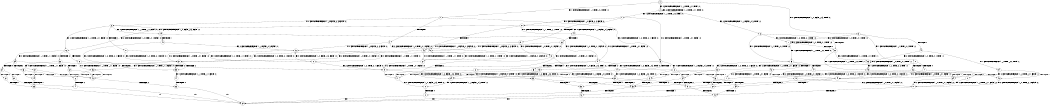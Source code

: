 digraph BCG {
size = "7, 10.5";
center = TRUE;
node [shape = circle];
0 [peripheries = 2];
0 -> 1 [label = "EX !1 !ATOMIC_EXCH_BRANCH (1, +1, TRUE, +0, 2, TRUE) !:0:"];
0 -> 2 [label = "EX !2 !ATOMIC_EXCH_BRANCH (1, +0, TRUE, +0, 1, TRUE) !:0:"];
0 -> 3 [label = "EX !0 !ATOMIC_EXCH_BRANCH (1, +0, FALSE, +0, 3, TRUE) !:0:"];
1 -> 4 [label = "TERMINATE !1"];
1 -> 5 [label = "EX !2 !ATOMIC_EXCH_BRANCH (1, +0, TRUE, +0, 1, FALSE) !:0:"];
1 -> 6 [label = "EX !0 !ATOMIC_EXCH_BRANCH (1, +0, FALSE, +0, 3, FALSE) !:0:"];
2 -> 7 [label = "EX !1 !ATOMIC_EXCH_BRANCH (1, +1, TRUE, +0, 2, TRUE) !:0:"];
2 -> 8 [label = "EX !0 !ATOMIC_EXCH_BRANCH (1, +0, FALSE, +0, 3, TRUE) !:0:"];
2 -> 2 [label = "EX !2 !ATOMIC_EXCH_BRANCH (1, +0, TRUE, +0, 1, TRUE) !:0:"];
3 -> 9 [label = "TERMINATE !0"];
3 -> 10 [label = "EX !1 !ATOMIC_EXCH_BRANCH (1, +1, TRUE, +0, 2, TRUE) !:0:"];
3 -> 11 [label = "EX !2 !ATOMIC_EXCH_BRANCH (1, +0, TRUE, +0, 1, TRUE) !:0:"];
4 -> 12 [label = "EX !2 !ATOMIC_EXCH_BRANCH (1, +0, TRUE, +0, 1, FALSE) !:0:"];
4 -> 13 [label = "EX !0 !ATOMIC_EXCH_BRANCH (1, +0, FALSE, +0, 3, FALSE) !:0:"];
5 -> 14 [label = "TERMINATE !1"];
5 -> 15 [label = "TERMINATE !2"];
5 -> 16 [label = "EX !0 !ATOMIC_EXCH_BRANCH (1, +0, FALSE, +0, 3, TRUE) !:0:"];
6 -> 17 [label = "TERMINATE !1"];
6 -> 18 [label = "EX !2 !ATOMIC_EXCH_BRANCH (1, +0, TRUE, +0, 1, FALSE) !:0:"];
6 -> 19 [label = "EX !0 !ATOMIC_EXCH_BRANCH (1, +1, TRUE, +1, 1, TRUE) !:0:"];
7 -> 20 [label = "TERMINATE !1"];
7 -> 21 [label = "EX !0 !ATOMIC_EXCH_BRANCH (1, +0, FALSE, +0, 3, FALSE) !:0:"];
7 -> 5 [label = "EX !2 !ATOMIC_EXCH_BRANCH (1, +0, TRUE, +0, 1, FALSE) !:0:"];
8 -> 22 [label = "TERMINATE !0"];
8 -> 23 [label = "EX !1 !ATOMIC_EXCH_BRANCH (1, +1, TRUE, +0, 2, TRUE) !:0:"];
8 -> 11 [label = "EX !2 !ATOMIC_EXCH_BRANCH (1, +0, TRUE, +0, 1, TRUE) !:0:"];
9 -> 24 [label = "EX !1 !ATOMIC_EXCH_BRANCH (1, +1, TRUE, +0, 2, TRUE) !:1:"];
9 -> 25 [label = "EX !2 !ATOMIC_EXCH_BRANCH (1, +0, TRUE, +0, 1, TRUE) !:1:"];
10 -> 26 [label = "TERMINATE !1"];
10 -> 27 [label = "TERMINATE !0"];
10 -> 28 [label = "EX !2 !ATOMIC_EXCH_BRANCH (1, +0, TRUE, +0, 1, FALSE) !:0:"];
11 -> 22 [label = "TERMINATE !0"];
11 -> 23 [label = "EX !1 !ATOMIC_EXCH_BRANCH (1, +1, TRUE, +0, 2, TRUE) !:0:"];
11 -> 11 [label = "EX !2 !ATOMIC_EXCH_BRANCH (1, +0, TRUE, +0, 1, TRUE) !:0:"];
12 -> 29 [label = "TERMINATE !2"];
12 -> 30 [label = "EX !0 !ATOMIC_EXCH_BRANCH (1, +0, FALSE, +0, 3, TRUE) !:0:"];
13 -> 31 [label = "EX !2 !ATOMIC_EXCH_BRANCH (1, +0, TRUE, +0, 1, FALSE) !:0:"];
13 -> 32 [label = "EX !0 !ATOMIC_EXCH_BRANCH (1, +1, TRUE, +1, 1, TRUE) !:0:"];
14 -> 29 [label = "TERMINATE !2"];
14 -> 30 [label = "EX !0 !ATOMIC_EXCH_BRANCH (1, +0, FALSE, +0, 3, TRUE) !:0:"];
15 -> 29 [label = "TERMINATE !1"];
15 -> 33 [label = "EX !0 !ATOMIC_EXCH_BRANCH (1, +0, FALSE, +0, 3, TRUE) !:0:"];
16 -> 34 [label = "TERMINATE !1"];
16 -> 35 [label = "TERMINATE !2"];
16 -> 36 [label = "TERMINATE !0"];
17 -> 31 [label = "EX !2 !ATOMIC_EXCH_BRANCH (1, +0, TRUE, +0, 1, FALSE) !:0:"];
17 -> 32 [label = "EX !0 !ATOMIC_EXCH_BRANCH (1, +1, TRUE, +1, 1, TRUE) !:0:"];
18 -> 37 [label = "TERMINATE !1"];
18 -> 38 [label = "TERMINATE !2"];
18 -> 39 [label = "EX !0 !ATOMIC_EXCH_BRANCH (1, +1, TRUE, +1, 1, FALSE) !:0:"];
19 -> 40 [label = "TERMINATE !1"];
19 -> 41 [label = "EX !2 !ATOMIC_EXCH_BRANCH (1, +0, TRUE, +0, 1, FALSE) !:0:"];
19 -> 6 [label = "EX !0 !ATOMIC_EXCH_BRANCH (1, +0, FALSE, +0, 3, FALSE) !:0:"];
20 -> 42 [label = "EX !0 !ATOMIC_EXCH_BRANCH (1, +0, FALSE, +0, 3, FALSE) !:0:"];
20 -> 12 [label = "EX !2 !ATOMIC_EXCH_BRANCH (1, +0, TRUE, +0, 1, FALSE) !:0:"];
21 -> 43 [label = "TERMINATE !1"];
21 -> 18 [label = "EX !2 !ATOMIC_EXCH_BRANCH (1, +0, TRUE, +0, 1, FALSE) !:0:"];
21 -> 44 [label = "EX !0 !ATOMIC_EXCH_BRANCH (1, +1, TRUE, +1, 1, TRUE) !:0:"];
22 -> 45 [label = "EX !1 !ATOMIC_EXCH_BRANCH (1, +1, TRUE, +0, 2, TRUE) !:1:"];
22 -> 25 [label = "EX !2 !ATOMIC_EXCH_BRANCH (1, +0, TRUE, +0, 1, TRUE) !:1:"];
23 -> 46 [label = "TERMINATE !1"];
23 -> 47 [label = "TERMINATE !0"];
23 -> 28 [label = "EX !2 !ATOMIC_EXCH_BRANCH (1, +0, TRUE, +0, 1, FALSE) !:0:"];
24 -> 48 [label = "TERMINATE !1"];
24 -> 49 [label = "EX !2 !ATOMIC_EXCH_BRANCH (1, +0, TRUE, +0, 1, FALSE) !:1:"];
25 -> 45 [label = "EX !1 !ATOMIC_EXCH_BRANCH (1, +1, TRUE, +0, 2, TRUE) !:1:"];
25 -> 25 [label = "EX !2 !ATOMIC_EXCH_BRANCH (1, +0, TRUE, +0, 1, TRUE) !:1:"];
26 -> 50 [label = "TERMINATE !0"];
26 -> 51 [label = "EX !2 !ATOMIC_EXCH_BRANCH (1, +0, TRUE, +0, 1, FALSE) !:0:"];
27 -> 48 [label = "TERMINATE !1"];
27 -> 49 [label = "EX !2 !ATOMIC_EXCH_BRANCH (1, +0, TRUE, +0, 1, FALSE) !:1:"];
28 -> 34 [label = "TERMINATE !1"];
28 -> 35 [label = "TERMINATE !2"];
28 -> 36 [label = "TERMINATE !0"];
29 -> 52 [label = "EX !0 !ATOMIC_EXCH_BRANCH (1, +0, FALSE, +0, 3, TRUE) !:0:"];
30 -> 53 [label = "TERMINATE !2"];
30 -> 54 [label = "TERMINATE !0"];
31 -> 55 [label = "TERMINATE !2"];
31 -> 56 [label = "EX !0 !ATOMIC_EXCH_BRANCH (1, +1, TRUE, +1, 1, FALSE) !:0:"];
32 -> 57 [label = "EX !2 !ATOMIC_EXCH_BRANCH (1, +0, TRUE, +0, 1, FALSE) !:0:"];
32 -> 13 [label = "EX !0 !ATOMIC_EXCH_BRANCH (1, +0, FALSE, +0, 3, FALSE) !:0:"];
33 -> 53 [label = "TERMINATE !1"];
33 -> 58 [label = "TERMINATE !0"];
34 -> 53 [label = "TERMINATE !2"];
34 -> 54 [label = "TERMINATE !0"];
35 -> 53 [label = "TERMINATE !1"];
35 -> 58 [label = "TERMINATE !0"];
36 -> 59 [label = "TERMINATE !1"];
36 -> 60 [label = "TERMINATE !2"];
37 -> 55 [label = "TERMINATE !2"];
37 -> 56 [label = "EX !0 !ATOMIC_EXCH_BRANCH (1, +1, TRUE, +1, 1, FALSE) !:0:"];
38 -> 55 [label = "TERMINATE !1"];
38 -> 61 [label = "EX !0 !ATOMIC_EXCH_BRANCH (1, +1, TRUE, +1, 1, FALSE) !:0:"];
39 -> 62 [label = "TERMINATE !1"];
39 -> 63 [label = "TERMINATE !2"];
39 -> 64 [label = "TERMINATE !0"];
40 -> 57 [label = "EX !2 !ATOMIC_EXCH_BRANCH (1, +0, TRUE, +0, 1, FALSE) !:0:"];
40 -> 13 [label = "EX !0 !ATOMIC_EXCH_BRANCH (1, +0, FALSE, +0, 3, FALSE) !:0:"];
41 -> 65 [label = "TERMINATE !1"];
41 -> 66 [label = "TERMINATE !2"];
41 -> 16 [label = "EX !0 !ATOMIC_EXCH_BRANCH (1, +0, FALSE, +0, 3, TRUE) !:0:"];
42 -> 31 [label = "EX !2 !ATOMIC_EXCH_BRANCH (1, +0, TRUE, +0, 1, FALSE) !:0:"];
42 -> 67 [label = "EX !0 !ATOMIC_EXCH_BRANCH (1, +1, TRUE, +1, 1, TRUE) !:0:"];
43 -> 31 [label = "EX !2 !ATOMIC_EXCH_BRANCH (1, +0, TRUE, +0, 1, FALSE) !:0:"];
43 -> 67 [label = "EX !0 !ATOMIC_EXCH_BRANCH (1, +1, TRUE, +1, 1, TRUE) !:0:"];
44 -> 68 [label = "TERMINATE !1"];
44 -> 41 [label = "EX !2 !ATOMIC_EXCH_BRANCH (1, +0, TRUE, +0, 1, FALSE) !:0:"];
44 -> 21 [label = "EX !0 !ATOMIC_EXCH_BRANCH (1, +0, FALSE, +0, 3, FALSE) !:0:"];
45 -> 69 [label = "TERMINATE !1"];
45 -> 49 [label = "EX !2 !ATOMIC_EXCH_BRANCH (1, +0, TRUE, +0, 1, FALSE) !:1:"];
46 -> 70 [label = "TERMINATE !0"];
46 -> 51 [label = "EX !2 !ATOMIC_EXCH_BRANCH (1, +0, TRUE, +0, 1, FALSE) !:0:"];
47 -> 69 [label = "TERMINATE !1"];
47 -> 49 [label = "EX !2 !ATOMIC_EXCH_BRANCH (1, +0, TRUE, +0, 1, FALSE) !:1:"];
48 -> 71 [label = "EX !2 !ATOMIC_EXCH_BRANCH (1, +0, TRUE, +0, 1, FALSE) !:2:"];
49 -> 59 [label = "TERMINATE !1"];
49 -> 60 [label = "TERMINATE !2"];
50 -> 71 [label = "EX !2 !ATOMIC_EXCH_BRANCH (1, +0, TRUE, +0, 1, FALSE) !:2:"];
51 -> 53 [label = "TERMINATE !2"];
51 -> 54 [label = "TERMINATE !0"];
52 -> 72 [label = "TERMINATE !0"];
53 -> 72 [label = "TERMINATE !0"];
54 -> 73 [label = "TERMINATE !2"];
55 -> 74 [label = "EX !0 !ATOMIC_EXCH_BRANCH (1, +1, TRUE, +1, 1, FALSE) !:0:"];
56 -> 75 [label = "TERMINATE !2"];
56 -> 76 [label = "TERMINATE !0"];
57 -> 77 [label = "TERMINATE !2"];
57 -> 30 [label = "EX !0 !ATOMIC_EXCH_BRANCH (1, +0, FALSE, +0, 3, TRUE) !:0:"];
58 -> 78 [label = "TERMINATE !1"];
59 -> 73 [label = "TERMINATE !2"];
60 -> 78 [label = "TERMINATE !1"];
61 -> 75 [label = "TERMINATE !1"];
61 -> 79 [label = "TERMINATE !0"];
62 -> 75 [label = "TERMINATE !2"];
62 -> 76 [label = "TERMINATE !0"];
63 -> 75 [label = "TERMINATE !1"];
63 -> 79 [label = "TERMINATE !0"];
64 -> 80 [label = "TERMINATE !1"];
64 -> 81 [label = "TERMINATE !2"];
65 -> 77 [label = "TERMINATE !2"];
65 -> 30 [label = "EX !0 !ATOMIC_EXCH_BRANCH (1, +0, FALSE, +0, 3, TRUE) !:0:"];
66 -> 77 [label = "TERMINATE !1"];
66 -> 33 [label = "EX !0 !ATOMIC_EXCH_BRANCH (1, +0, FALSE, +0, 3, TRUE) !:0:"];
67 -> 57 [label = "EX !2 !ATOMIC_EXCH_BRANCH (1, +0, TRUE, +0, 1, FALSE) !:0:"];
67 -> 42 [label = "EX !0 !ATOMIC_EXCH_BRANCH (1, +0, FALSE, +0, 3, FALSE) !:0:"];
68 -> 57 [label = "EX !2 !ATOMIC_EXCH_BRANCH (1, +0, TRUE, +0, 1, FALSE) !:0:"];
68 -> 42 [label = "EX !0 !ATOMIC_EXCH_BRANCH (1, +0, FALSE, +0, 3, FALSE) !:0:"];
69 -> 71 [label = "EX !2 !ATOMIC_EXCH_BRANCH (1, +0, TRUE, +0, 1, FALSE) !:2:"];
70 -> 71 [label = "EX !2 !ATOMIC_EXCH_BRANCH (1, +0, TRUE, +0, 1, FALSE) !:2:"];
71 -> 73 [label = "TERMINATE !2"];
72 -> 82 [label = "exit"];
73 -> 82 [label = "exit"];
74 -> 83 [label = "TERMINATE !0"];
75 -> 83 [label = "TERMINATE !0"];
76 -> 84 [label = "TERMINATE !2"];
77 -> 52 [label = "EX !0 !ATOMIC_EXCH_BRANCH (1, +0, FALSE, +0, 3, TRUE) !:0:"];
78 -> 82 [label = "exit"];
79 -> 85 [label = "TERMINATE !1"];
80 -> 84 [label = "TERMINATE !2"];
81 -> 85 [label = "TERMINATE !1"];
83 -> 82 [label = "exit"];
84 -> 82 [label = "exit"];
85 -> 82 [label = "exit"];
}
